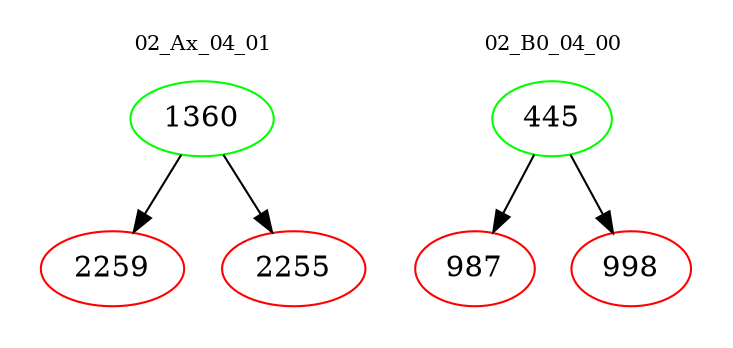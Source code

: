 digraph{
subgraph cluster_0 {
color = white
label = "02_Ax_04_01";
fontsize=10;
T0_1360 [label="1360", color="green"]
T0_1360 -> T0_2259 [color="black"]
T0_2259 [label="2259", color="red"]
T0_1360 -> T0_2255 [color="black"]
T0_2255 [label="2255", color="red"]
}
subgraph cluster_1 {
color = white
label = "02_B0_04_00";
fontsize=10;
T1_445 [label="445", color="green"]
T1_445 -> T1_987 [color="black"]
T1_987 [label="987", color="red"]
T1_445 -> T1_998 [color="black"]
T1_998 [label="998", color="red"]
}
}
